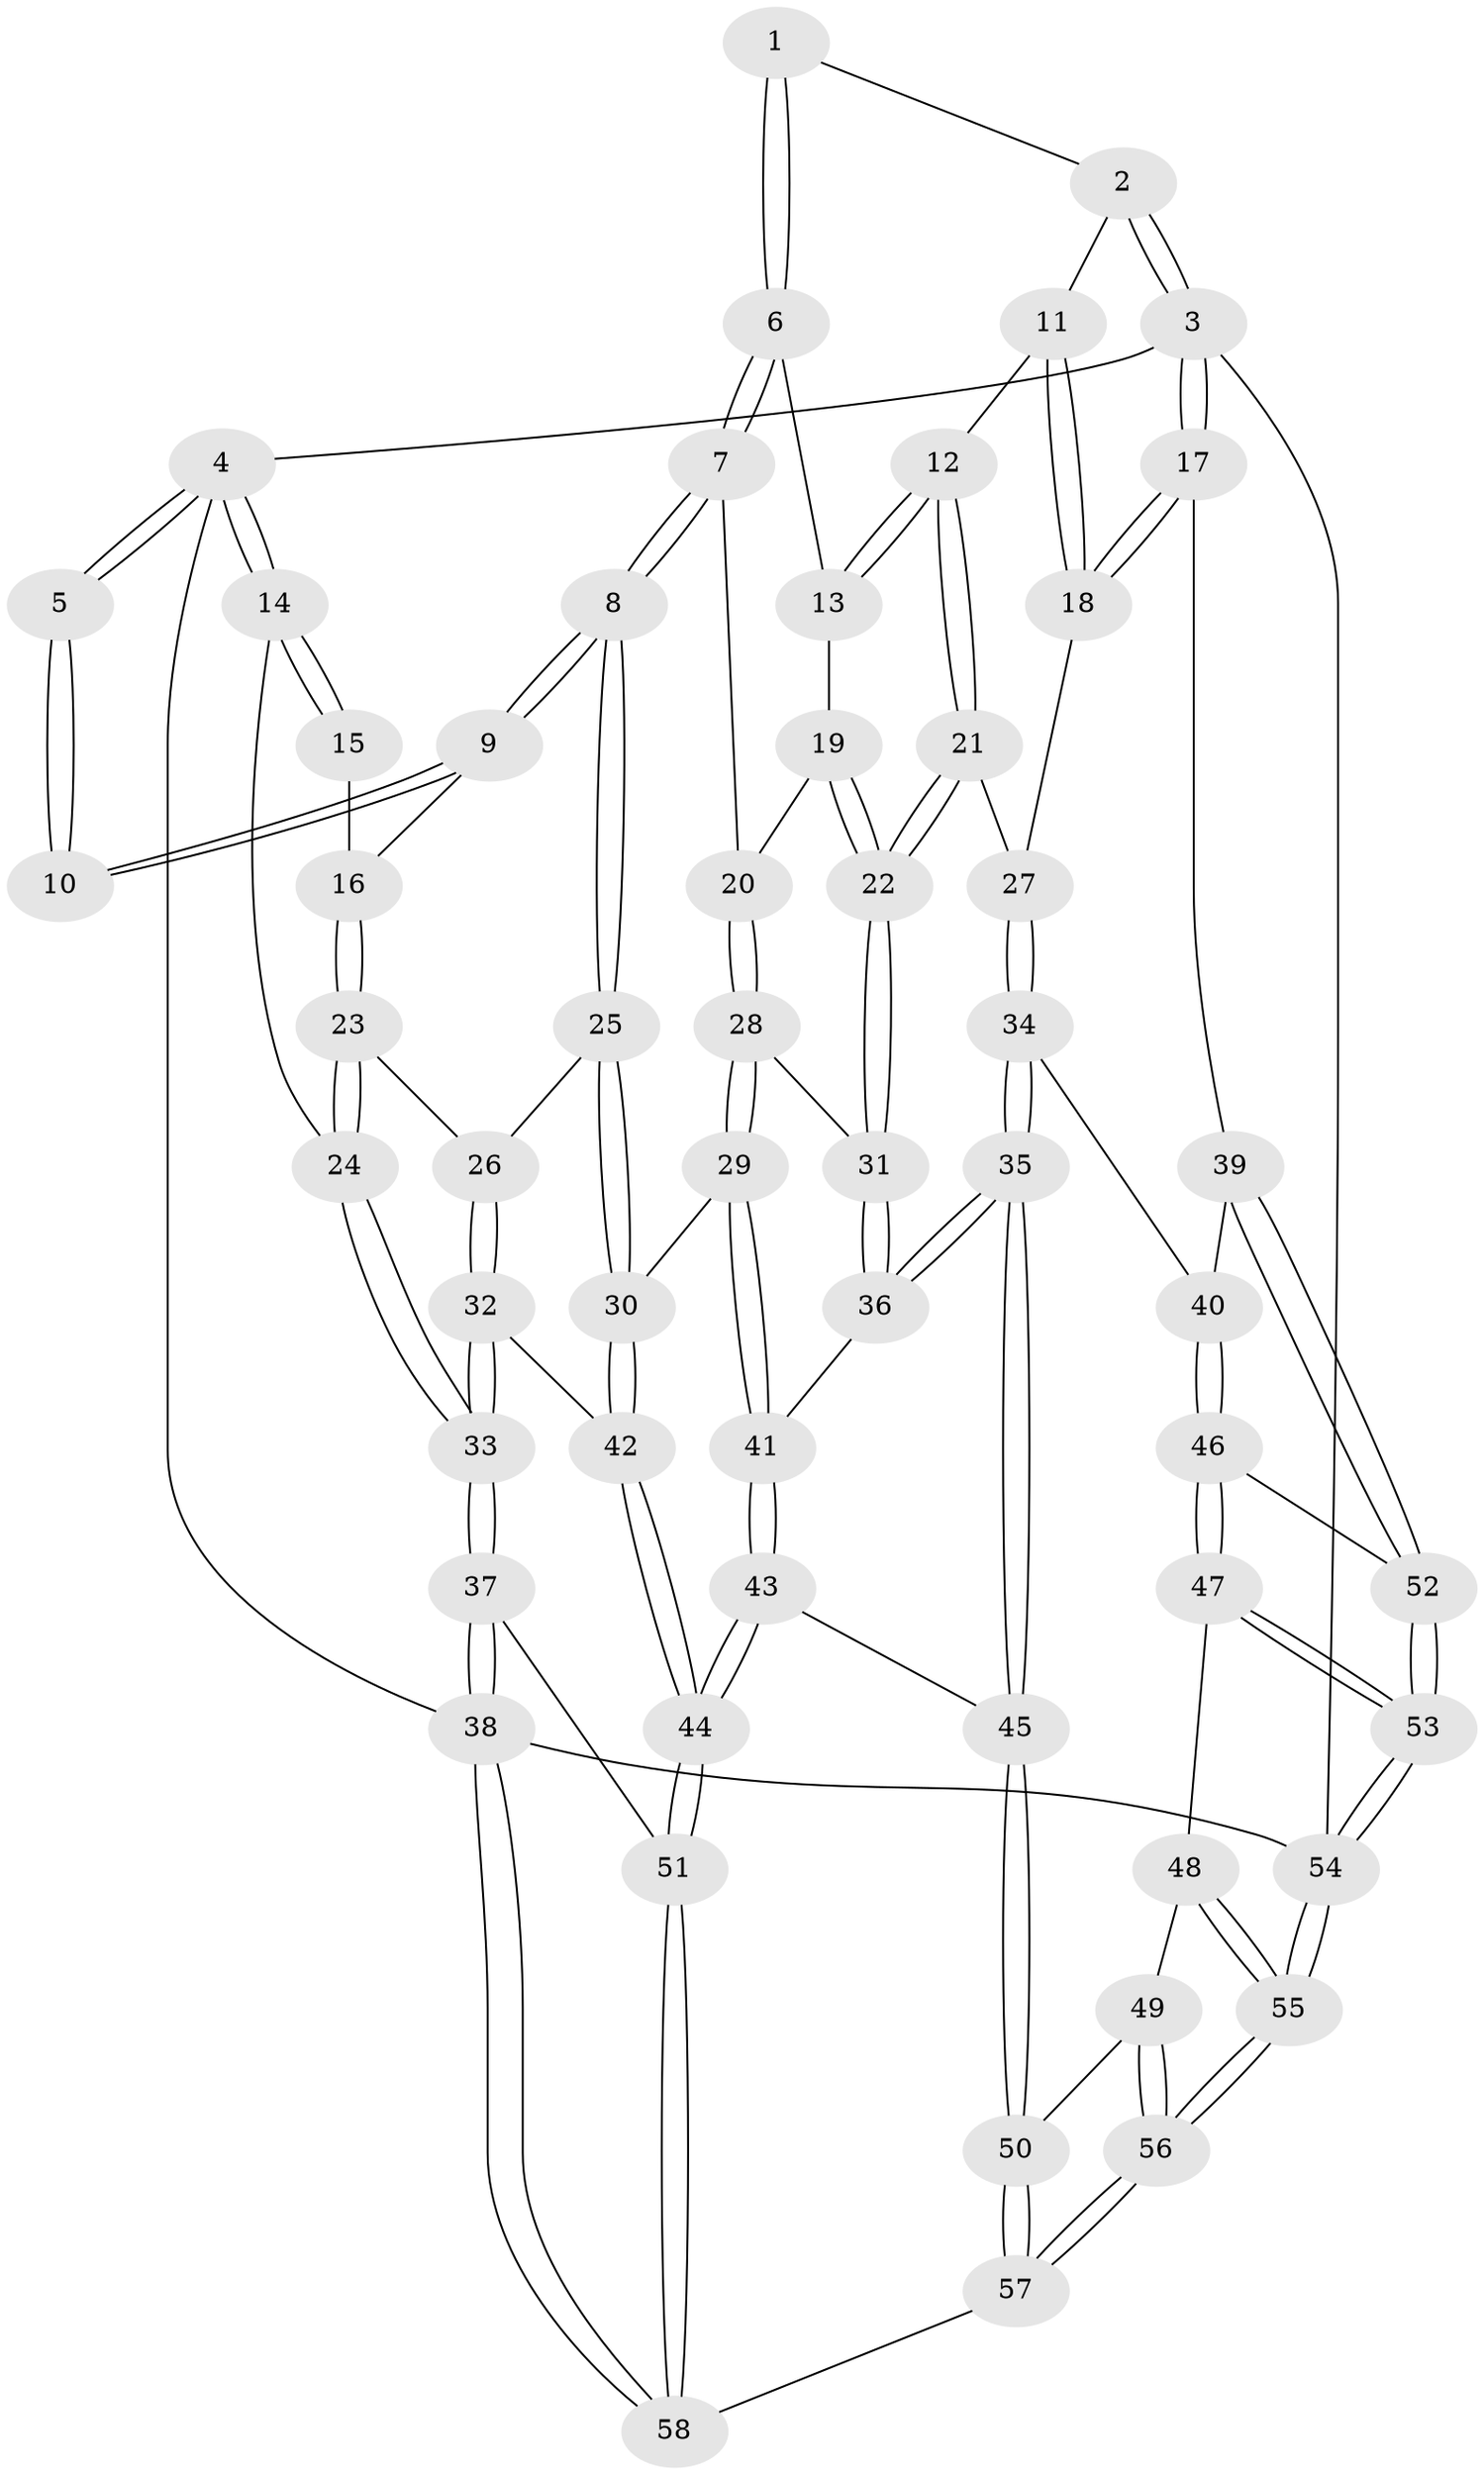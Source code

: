 // Generated by graph-tools (version 1.1) at 2025/51/03/09/25 03:51:05]
// undirected, 58 vertices, 142 edges
graph export_dot {
graph [start="1"]
  node [color=gray90,style=filled];
  1 [pos="+0.409528348664653+0"];
  2 [pos="+0.8484687529327423+0"];
  3 [pos="+1+0"];
  4 [pos="+0+0"];
  5 [pos="+0.3871505038293389+0"];
  6 [pos="+0.4339171727929963+0.05703471225398041"];
  7 [pos="+0.3719679254836107+0.26437914751760544"];
  8 [pos="+0.28521301505995633+0.28671148500351473"];
  9 [pos="+0.22351307045727062+0.24642690441723814"];
  10 [pos="+0.23170667167390932+0.15649583006016823"];
  11 [pos="+0.8144000247402333+0"];
  12 [pos="+0.7033527749978262+0.22165435666847824"];
  13 [pos="+0.5692562108596675+0.21200907007194258"];
  14 [pos="+0+0"];
  15 [pos="+0.12155963323540286+0.10064892579295824"];
  16 [pos="+0.18748584361769538+0.2518826974464402"];
  17 [pos="+1+0.43736760263266067"];
  18 [pos="+0.983891342569046+0.40422888550284597"];
  19 [pos="+0.5144565682215334+0.27686224838009243"];
  20 [pos="+0.37810413940253207+0.26890191674378205"];
  21 [pos="+0.7329842955927943+0.3755482223336481"];
  22 [pos="+0.5606851759741766+0.45581924830968534"];
  23 [pos="+0+0.30857273742990227"];
  24 [pos="+0+0.29371548591897395"];
  25 [pos="+0.25666058605049374+0.4820901039830074"];
  26 [pos="+0.19179210484867606+0.460872339695954"];
  27 [pos="+0.8052644726218935+0.415726207765467"];
  28 [pos="+0.4615049035854465+0.45284678050711846"];
  29 [pos="+0.3317647332112788+0.5105571758027828"];
  30 [pos="+0.2741683700940708+0.5074701579451267"];
  31 [pos="+0.5547134799528715+0.46186106741853405"];
  32 [pos="+0+0.6029901605628789"];
  33 [pos="+0+0.6081111403266636"];
  34 [pos="+0.7672697519597456+0.6322077693322229"];
  35 [pos="+0.599324895648644+0.6658633678266205"];
  36 [pos="+0.5630502699795781+0.5208751417338114"];
  37 [pos="+0+0.8537367762316578"];
  38 [pos="+0+1"];
  39 [pos="+1+0.535480985180431"];
  40 [pos="+0.7851406805692699+0.6471836829162625"];
  41 [pos="+0.4042092727026063+0.6195943382318136"];
  42 [pos="+0.21540704433377034+0.6382224677349148"];
  43 [pos="+0.4588263033832615+0.7602088345328021"];
  44 [pos="+0.25318695382383083+0.8042254744758831"];
  45 [pos="+0.5391749469511843+0.7751376456296731"];
  46 [pos="+0.8441019144648069+0.7559829837830828"];
  47 [pos="+0.8421861530754754+0.7718388542460076"];
  48 [pos="+0.8361543443780148+0.7902760177699423"];
  49 [pos="+0.7431336770172797+0.8510084467761676"];
  50 [pos="+0.5539733678193272+0.8039433192412805"];
  51 [pos="+0.23835992568418643+0.825591382321294"];
  52 [pos="+1+0.6038343788003243"];
  53 [pos="+1+0.8718281841492739"];
  54 [pos="+1+1"];
  55 [pos="+1+1"];
  56 [pos="+0.8254274477533794+1"];
  57 [pos="+0.5240781312597778+1"];
  58 [pos="+0.30344835771587925+1"];
  1 -- 2;
  1 -- 6;
  1 -- 6;
  2 -- 3;
  2 -- 3;
  2 -- 11;
  3 -- 4;
  3 -- 17;
  3 -- 17;
  3 -- 54;
  4 -- 5;
  4 -- 5;
  4 -- 14;
  4 -- 14;
  4 -- 38;
  5 -- 10;
  5 -- 10;
  6 -- 7;
  6 -- 7;
  6 -- 13;
  7 -- 8;
  7 -- 8;
  7 -- 20;
  8 -- 9;
  8 -- 9;
  8 -- 25;
  8 -- 25;
  9 -- 10;
  9 -- 10;
  9 -- 16;
  11 -- 12;
  11 -- 18;
  11 -- 18;
  12 -- 13;
  12 -- 13;
  12 -- 21;
  12 -- 21;
  13 -- 19;
  14 -- 15;
  14 -- 15;
  14 -- 24;
  15 -- 16;
  16 -- 23;
  16 -- 23;
  17 -- 18;
  17 -- 18;
  17 -- 39;
  18 -- 27;
  19 -- 20;
  19 -- 22;
  19 -- 22;
  20 -- 28;
  20 -- 28;
  21 -- 22;
  21 -- 22;
  21 -- 27;
  22 -- 31;
  22 -- 31;
  23 -- 24;
  23 -- 24;
  23 -- 26;
  24 -- 33;
  24 -- 33;
  25 -- 26;
  25 -- 30;
  25 -- 30;
  26 -- 32;
  26 -- 32;
  27 -- 34;
  27 -- 34;
  28 -- 29;
  28 -- 29;
  28 -- 31;
  29 -- 30;
  29 -- 41;
  29 -- 41;
  30 -- 42;
  30 -- 42;
  31 -- 36;
  31 -- 36;
  32 -- 33;
  32 -- 33;
  32 -- 42;
  33 -- 37;
  33 -- 37;
  34 -- 35;
  34 -- 35;
  34 -- 40;
  35 -- 36;
  35 -- 36;
  35 -- 45;
  35 -- 45;
  36 -- 41;
  37 -- 38;
  37 -- 38;
  37 -- 51;
  38 -- 58;
  38 -- 58;
  38 -- 54;
  39 -- 40;
  39 -- 52;
  39 -- 52;
  40 -- 46;
  40 -- 46;
  41 -- 43;
  41 -- 43;
  42 -- 44;
  42 -- 44;
  43 -- 44;
  43 -- 44;
  43 -- 45;
  44 -- 51;
  44 -- 51;
  45 -- 50;
  45 -- 50;
  46 -- 47;
  46 -- 47;
  46 -- 52;
  47 -- 48;
  47 -- 53;
  47 -- 53;
  48 -- 49;
  48 -- 55;
  48 -- 55;
  49 -- 50;
  49 -- 56;
  49 -- 56;
  50 -- 57;
  50 -- 57;
  51 -- 58;
  51 -- 58;
  52 -- 53;
  52 -- 53;
  53 -- 54;
  53 -- 54;
  54 -- 55;
  54 -- 55;
  55 -- 56;
  55 -- 56;
  56 -- 57;
  56 -- 57;
  57 -- 58;
}
